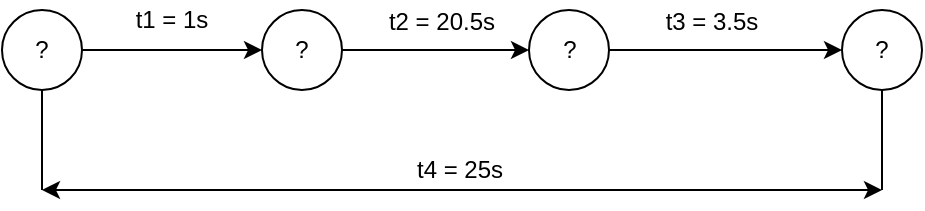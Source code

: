 <mxfile version="14.9.6" type="device"><diagram id="H2ODctoYHsTP8qemrxqE" name="Página-1"><mxGraphModel dx="1024" dy="592" grid="1" gridSize="10" guides="1" tooltips="1" connect="1" arrows="1" fold="1" page="1" pageScale="1" pageWidth="827" pageHeight="1169" math="0" shadow="0"><root><mxCell id="0"/><mxCell id="1" parent="0"/><mxCell id="fBkRvrjc6HzYnikRwpbx-1" value="?" style="ellipse;whiteSpace=wrap;html=1;" parent="1" vertex="1"><mxGeometry x="110" y="190" width="40" height="40" as="geometry"/></mxCell><mxCell id="fBkRvrjc6HzYnikRwpbx-2" value="?" style="ellipse;whiteSpace=wrap;html=1;" parent="1" vertex="1"><mxGeometry x="240" y="190" width="40" height="40" as="geometry"/></mxCell><mxCell id="fBkRvrjc6HzYnikRwpbx-3" value="?" style="ellipse;whiteSpace=wrap;html=1;" parent="1" vertex="1"><mxGeometry x="373.5" y="190" width="40" height="40" as="geometry"/></mxCell><mxCell id="fBkRvrjc6HzYnikRwpbx-4" value="?" style="ellipse;whiteSpace=wrap;html=1;" parent="1" vertex="1"><mxGeometry x="530" y="190" width="40" height="40" as="geometry"/></mxCell><mxCell id="fBkRvrjc6HzYnikRwpbx-5" value="" style="endArrow=none;html=1;entryX=0.5;entryY=1;entryDx=0;entryDy=0;" parent="1" target="fBkRvrjc6HzYnikRwpbx-1" edge="1"><mxGeometry width="50" height="50" relative="1" as="geometry"><mxPoint x="130" y="280" as="sourcePoint"/><mxPoint x="440" y="280" as="targetPoint"/></mxGeometry></mxCell><mxCell id="fBkRvrjc6HzYnikRwpbx-6" value="" style="endArrow=none;html=1;entryX=0.5;entryY=1;entryDx=0;entryDy=0;" parent="1" target="fBkRvrjc6HzYnikRwpbx-4" edge="1"><mxGeometry width="50" height="50" relative="1" as="geometry"><mxPoint x="550" y="280" as="sourcePoint"/><mxPoint x="590" y="250" as="targetPoint"/></mxGeometry></mxCell><mxCell id="fBkRvrjc6HzYnikRwpbx-7" value="" style="endArrow=classic;html=1;exitX=1;exitY=0.5;exitDx=0;exitDy=0;entryX=0;entryY=0.5;entryDx=0;entryDy=0;" parent="1" source="fBkRvrjc6HzYnikRwpbx-1" target="fBkRvrjc6HzYnikRwpbx-2" edge="1"><mxGeometry width="50" height="50" relative="1" as="geometry"><mxPoint x="390" y="330" as="sourcePoint"/><mxPoint x="440" y="280" as="targetPoint"/></mxGeometry></mxCell><mxCell id="fBkRvrjc6HzYnikRwpbx-8" value="" style="endArrow=classic;html=1;exitX=1;exitY=0.5;exitDx=0;exitDy=0;entryX=0;entryY=0.5;entryDx=0;entryDy=0;" parent="1" source="fBkRvrjc6HzYnikRwpbx-2" target="fBkRvrjc6HzYnikRwpbx-3" edge="1"><mxGeometry width="50" height="50" relative="1" as="geometry"><mxPoint x="280" y="380" as="sourcePoint"/><mxPoint x="330" y="330" as="targetPoint"/></mxGeometry></mxCell><mxCell id="fBkRvrjc6HzYnikRwpbx-9" value="" style="endArrow=classic;html=1;exitX=1;exitY=0.5;exitDx=0;exitDy=0;entryX=0;entryY=0.5;entryDx=0;entryDy=0;" parent="1" source="fBkRvrjc6HzYnikRwpbx-3" target="fBkRvrjc6HzYnikRwpbx-4" edge="1"><mxGeometry width="50" height="50" relative="1" as="geometry"><mxPoint x="360" y="400" as="sourcePoint"/><mxPoint x="410" y="350" as="targetPoint"/></mxGeometry></mxCell><mxCell id="fBkRvrjc6HzYnikRwpbx-11" value="" style="endArrow=classic;startArrow=classic;html=1;" parent="1" edge="1"><mxGeometry width="50" height="50" relative="1" as="geometry"><mxPoint x="130" y="280" as="sourcePoint"/><mxPoint x="550" y="280" as="targetPoint"/></mxGeometry></mxCell><mxCell id="fBkRvrjc6HzYnikRwpbx-12" value="t2 = 20.5s" style="text;html=1;strokeColor=none;fillColor=none;align=center;verticalAlign=middle;whiteSpace=wrap;rounded=0;" parent="1" vertex="1"><mxGeometry x="290" y="186" width="80" height="20" as="geometry"/></mxCell><mxCell id="fBkRvrjc6HzYnikRwpbx-13" value="t1 = 1s" style="text;html=1;strokeColor=none;fillColor=none;align=center;verticalAlign=middle;whiteSpace=wrap;rounded=0;" parent="1" vertex="1"><mxGeometry x="160" y="185" width="70" height="20" as="geometry"/></mxCell><mxCell id="fBkRvrjc6HzYnikRwpbx-14" value="t4 = 25s" style="text;html=1;strokeColor=none;fillColor=none;align=center;verticalAlign=middle;whiteSpace=wrap;rounded=0;" parent="1" vertex="1"><mxGeometry x="303.5" y="260" width="70" height="20" as="geometry"/></mxCell><mxCell id="fBkRvrjc6HzYnikRwpbx-15" value="t3 = 3.5s" style="text;html=1;strokeColor=none;fillColor=none;align=center;verticalAlign=middle;whiteSpace=wrap;rounded=0;" parent="1" vertex="1"><mxGeometry x="430" y="186" width="70" height="20" as="geometry"/></mxCell></root></mxGraphModel></diagram></mxfile>